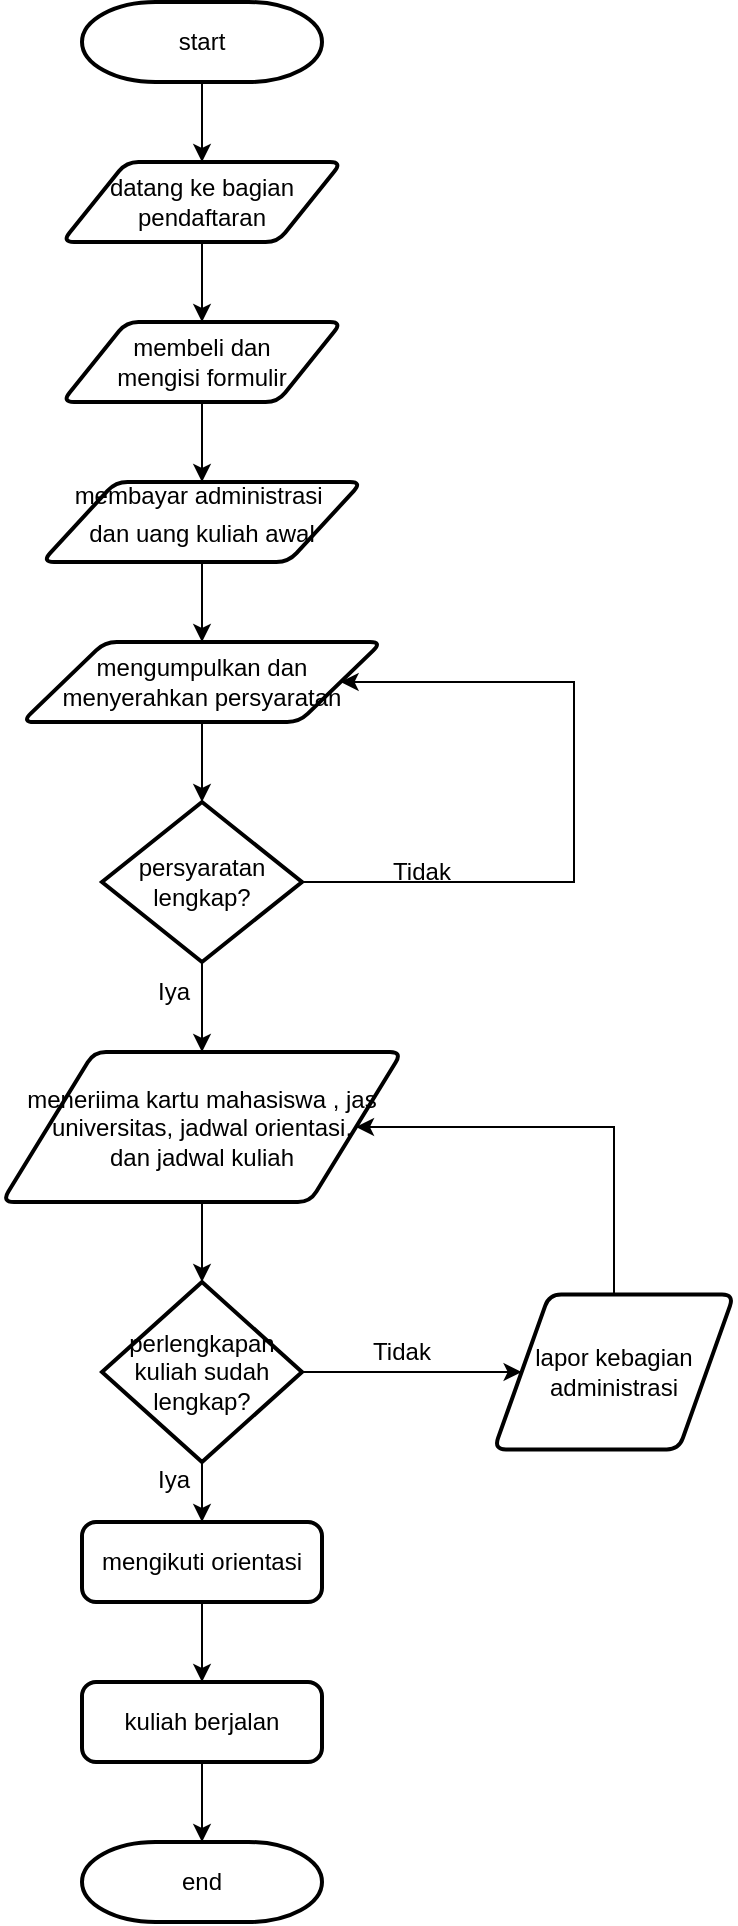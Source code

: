 <mxfile version="17.2.4" type="github">
  <diagram id="CHUaL_o50_h7TnW0UWq2" name="Page-1">
    <mxGraphModel dx="868" dy="520" grid="1" gridSize="10" guides="1" tooltips="1" connect="1" arrows="1" fold="1" page="1" pageScale="1" pageWidth="827" pageHeight="1169" math="0" shadow="0">
      <root>
        <mxCell id="0" />
        <mxCell id="1" parent="0" />
        <mxCell id="lYWz5LpffXI_vAOoT8XD-19" style="edgeStyle=orthogonalEdgeStyle;rounded=0;orthogonalLoop=1;jettySize=auto;html=1;exitX=0.5;exitY=1;exitDx=0;exitDy=0;exitPerimeter=0;entryX=0.5;entryY=0;entryDx=0;entryDy=0;fontSize=12;" edge="1" parent="1" source="lYWz5LpffXI_vAOoT8XD-2" target="lYWz5LpffXI_vAOoT8XD-3">
          <mxGeometry relative="1" as="geometry" />
        </mxCell>
        <mxCell id="lYWz5LpffXI_vAOoT8XD-2" value="start" style="strokeWidth=2;html=1;shape=mxgraph.flowchart.terminator;whiteSpace=wrap;" vertex="1" parent="1">
          <mxGeometry x="354" y="40" width="120" height="40" as="geometry" />
        </mxCell>
        <mxCell id="lYWz5LpffXI_vAOoT8XD-20" style="edgeStyle=orthogonalEdgeStyle;rounded=0;orthogonalLoop=1;jettySize=auto;html=1;exitX=0.5;exitY=1;exitDx=0;exitDy=0;entryX=0.5;entryY=0;entryDx=0;entryDy=0;fontSize=12;" edge="1" parent="1" source="lYWz5LpffXI_vAOoT8XD-3" target="lYWz5LpffXI_vAOoT8XD-4">
          <mxGeometry relative="1" as="geometry" />
        </mxCell>
        <mxCell id="lYWz5LpffXI_vAOoT8XD-3" value="datang ke bagian pendaftaran" style="shape=parallelogram;html=1;strokeWidth=2;perimeter=parallelogramPerimeter;whiteSpace=wrap;rounded=1;arcSize=12;size=0.23;" vertex="1" parent="1">
          <mxGeometry x="344" y="120" width="140" height="40" as="geometry" />
        </mxCell>
        <mxCell id="lYWz5LpffXI_vAOoT8XD-21" style="edgeStyle=orthogonalEdgeStyle;rounded=0;orthogonalLoop=1;jettySize=auto;html=1;exitX=0.5;exitY=1;exitDx=0;exitDy=0;entryX=0.5;entryY=0;entryDx=0;entryDy=0;fontSize=12;" edge="1" parent="1" source="lYWz5LpffXI_vAOoT8XD-4" target="lYWz5LpffXI_vAOoT8XD-5">
          <mxGeometry relative="1" as="geometry" />
        </mxCell>
        <mxCell id="lYWz5LpffXI_vAOoT8XD-4" value="membeli dan &lt;br&gt;mengisi formulir" style="shape=parallelogram;html=1;strokeWidth=2;perimeter=parallelogramPerimeter;whiteSpace=wrap;rounded=1;arcSize=12;size=0.23;" vertex="1" parent="1">
          <mxGeometry x="344" y="200" width="140" height="40" as="geometry" />
        </mxCell>
        <mxCell id="lYWz5LpffXI_vAOoT8XD-22" style="edgeStyle=orthogonalEdgeStyle;rounded=0;orthogonalLoop=1;jettySize=auto;html=1;exitX=0.5;exitY=1;exitDx=0;exitDy=0;entryX=0.5;entryY=0;entryDx=0;entryDy=0;fontSize=12;" edge="1" parent="1" source="lYWz5LpffXI_vAOoT8XD-5" target="lYWz5LpffXI_vAOoT8XD-6">
          <mxGeometry relative="1" as="geometry" />
        </mxCell>
        <mxCell id="lYWz5LpffXI_vAOoT8XD-5" value="&lt;p style=&quot;line-height: 0&quot;&gt;&lt;font style=&quot;font-size: 12px&quot;&gt;membayar administrasi&amp;nbsp;&lt;/font&gt;&lt;/p&gt;&lt;p style=&quot;line-height: 1.2&quot;&gt;&lt;font style=&quot;font-size: 12px ; line-height: 0.8&quot;&gt;dan uang kuliah awal&lt;/font&gt;&lt;/p&gt;" style="shape=parallelogram;html=1;strokeWidth=2;perimeter=parallelogramPerimeter;whiteSpace=wrap;rounded=1;arcSize=12;size=0.23;" vertex="1" parent="1">
          <mxGeometry x="334" y="280" width="160" height="40" as="geometry" />
        </mxCell>
        <mxCell id="lYWz5LpffXI_vAOoT8XD-23" style="edgeStyle=orthogonalEdgeStyle;rounded=0;orthogonalLoop=1;jettySize=auto;html=1;exitX=0.5;exitY=1;exitDx=0;exitDy=0;entryX=0.5;entryY=0;entryDx=0;entryDy=0;entryPerimeter=0;fontSize=12;" edge="1" parent="1" source="lYWz5LpffXI_vAOoT8XD-6" target="lYWz5LpffXI_vAOoT8XD-8">
          <mxGeometry relative="1" as="geometry" />
        </mxCell>
        <mxCell id="lYWz5LpffXI_vAOoT8XD-6" value="mengumpulkan dan menyerahkan persyaratan" style="shape=parallelogram;html=1;strokeWidth=2;perimeter=parallelogramPerimeter;whiteSpace=wrap;rounded=1;arcSize=12;size=0.23;" vertex="1" parent="1">
          <mxGeometry x="324" y="360" width="180" height="40" as="geometry" />
        </mxCell>
        <mxCell id="lYWz5LpffXI_vAOoT8XD-25" style="edgeStyle=orthogonalEdgeStyle;rounded=0;orthogonalLoop=1;jettySize=auto;html=1;exitX=0.5;exitY=1;exitDx=0;exitDy=0;exitPerimeter=0;entryX=0.5;entryY=0;entryDx=0;entryDy=0;fontSize=12;" edge="1" parent="1" source="lYWz5LpffXI_vAOoT8XD-8" target="lYWz5LpffXI_vAOoT8XD-10">
          <mxGeometry relative="1" as="geometry" />
        </mxCell>
        <mxCell id="lYWz5LpffXI_vAOoT8XD-34" style="edgeStyle=orthogonalEdgeStyle;rounded=0;orthogonalLoop=1;jettySize=auto;html=1;exitX=1;exitY=0.5;exitDx=0;exitDy=0;exitPerimeter=0;fontSize=12;entryX=1;entryY=0.5;entryDx=0;entryDy=0;" edge="1" parent="1" source="lYWz5LpffXI_vAOoT8XD-8" target="lYWz5LpffXI_vAOoT8XD-6">
          <mxGeometry relative="1" as="geometry">
            <mxPoint x="600" y="380" as="targetPoint" />
            <Array as="points">
              <mxPoint x="600" y="480" />
              <mxPoint x="600" y="380" />
            </Array>
          </mxGeometry>
        </mxCell>
        <mxCell id="lYWz5LpffXI_vAOoT8XD-8" value="persyaratan lengkap?" style="strokeWidth=2;html=1;shape=mxgraph.flowchart.decision;whiteSpace=wrap;" vertex="1" parent="1">
          <mxGeometry x="364" y="440" width="100" height="80" as="geometry" />
        </mxCell>
        <mxCell id="lYWz5LpffXI_vAOoT8XD-26" style="edgeStyle=orthogonalEdgeStyle;rounded=0;orthogonalLoop=1;jettySize=auto;html=1;exitX=0.5;exitY=1;exitDx=0;exitDy=0;entryX=0.5;entryY=0;entryDx=0;entryDy=0;entryPerimeter=0;fontSize=12;" edge="1" parent="1" source="lYWz5LpffXI_vAOoT8XD-10" target="lYWz5LpffXI_vAOoT8XD-12">
          <mxGeometry relative="1" as="geometry" />
        </mxCell>
        <mxCell id="lYWz5LpffXI_vAOoT8XD-10" value="meneriima kartu mahasiswa , jas universitas, jadwal orientasi, &lt;br&gt;dan jadwal kuliah" style="shape=parallelogram;html=1;strokeWidth=2;perimeter=parallelogramPerimeter;whiteSpace=wrap;rounded=1;arcSize=12;size=0.23;" vertex="1" parent="1">
          <mxGeometry x="314" y="565" width="200" height="75" as="geometry" />
        </mxCell>
        <mxCell id="lYWz5LpffXI_vAOoT8XD-28" style="edgeStyle=orthogonalEdgeStyle;rounded=0;orthogonalLoop=1;jettySize=auto;html=1;exitX=0.5;exitY=1;exitDx=0;exitDy=0;exitPerimeter=0;entryX=0.5;entryY=0;entryDx=0;entryDy=0;fontSize=12;" edge="1" parent="1" source="lYWz5LpffXI_vAOoT8XD-12" target="lYWz5LpffXI_vAOoT8XD-14">
          <mxGeometry relative="1" as="geometry" />
        </mxCell>
        <mxCell id="lYWz5LpffXI_vAOoT8XD-32" style="edgeStyle=orthogonalEdgeStyle;rounded=0;orthogonalLoop=1;jettySize=auto;html=1;exitX=1;exitY=0.5;exitDx=0;exitDy=0;exitPerimeter=0;entryX=0;entryY=0.5;entryDx=0;entryDy=0;fontSize=12;" edge="1" parent="1" source="lYWz5LpffXI_vAOoT8XD-12" target="lYWz5LpffXI_vAOoT8XD-13">
          <mxGeometry relative="1" as="geometry" />
        </mxCell>
        <mxCell id="lYWz5LpffXI_vAOoT8XD-12" value="perlengkapan kuliah sudah lengkap?" style="strokeWidth=2;html=1;shape=mxgraph.flowchart.decision;whiteSpace=wrap;" vertex="1" parent="1">
          <mxGeometry x="364" y="680" width="100" height="90" as="geometry" />
        </mxCell>
        <mxCell id="lYWz5LpffXI_vAOoT8XD-33" style="edgeStyle=orthogonalEdgeStyle;rounded=0;orthogonalLoop=1;jettySize=auto;html=1;exitX=0.5;exitY=0;exitDx=0;exitDy=0;fontSize=12;entryX=1;entryY=0.5;entryDx=0;entryDy=0;" edge="1" parent="1" source="lYWz5LpffXI_vAOoT8XD-13" target="lYWz5LpffXI_vAOoT8XD-10">
          <mxGeometry relative="1" as="geometry">
            <mxPoint x="620" y="600" as="targetPoint" />
            <Array as="points">
              <mxPoint x="620" y="603" />
            </Array>
          </mxGeometry>
        </mxCell>
        <mxCell id="lYWz5LpffXI_vAOoT8XD-13" value="lapor kebagian administrasi" style="shape=parallelogram;html=1;strokeWidth=2;perimeter=parallelogramPerimeter;whiteSpace=wrap;rounded=1;arcSize=12;size=0.23;" vertex="1" parent="1">
          <mxGeometry x="560" y="686.25" width="120" height="77.5" as="geometry" />
        </mxCell>
        <mxCell id="lYWz5LpffXI_vAOoT8XD-29" style="edgeStyle=orthogonalEdgeStyle;rounded=0;orthogonalLoop=1;jettySize=auto;html=1;exitX=0.5;exitY=1;exitDx=0;exitDy=0;entryX=0.5;entryY=0;entryDx=0;entryDy=0;fontSize=12;" edge="1" parent="1" source="lYWz5LpffXI_vAOoT8XD-14" target="lYWz5LpffXI_vAOoT8XD-15">
          <mxGeometry relative="1" as="geometry" />
        </mxCell>
        <mxCell id="lYWz5LpffXI_vAOoT8XD-14" value="mengikuti orientasi" style="rounded=1;whiteSpace=wrap;html=1;absoluteArcSize=1;arcSize=14;strokeWidth=2;" vertex="1" parent="1">
          <mxGeometry x="354" y="800" width="120" height="40" as="geometry" />
        </mxCell>
        <mxCell id="lYWz5LpffXI_vAOoT8XD-30" style="edgeStyle=orthogonalEdgeStyle;rounded=0;orthogonalLoop=1;jettySize=auto;html=1;exitX=0.5;exitY=1;exitDx=0;exitDy=0;entryX=0.5;entryY=0;entryDx=0;entryDy=0;entryPerimeter=0;fontSize=12;" edge="1" parent="1" source="lYWz5LpffXI_vAOoT8XD-15" target="lYWz5LpffXI_vAOoT8XD-16">
          <mxGeometry relative="1" as="geometry" />
        </mxCell>
        <mxCell id="lYWz5LpffXI_vAOoT8XD-15" value="kuliah berjalan" style="rounded=1;whiteSpace=wrap;html=1;absoluteArcSize=1;arcSize=14;strokeWidth=2;" vertex="1" parent="1">
          <mxGeometry x="354" y="880" width="120" height="40" as="geometry" />
        </mxCell>
        <mxCell id="lYWz5LpffXI_vAOoT8XD-16" value="end" style="strokeWidth=2;html=1;shape=mxgraph.flowchart.terminator;whiteSpace=wrap;" vertex="1" parent="1">
          <mxGeometry x="354" y="960" width="120" height="40" as="geometry" />
        </mxCell>
        <mxCell id="lYWz5LpffXI_vAOoT8XD-35" value="Iya" style="text;html=1;strokeColor=none;fillColor=none;align=center;verticalAlign=middle;whiteSpace=wrap;rounded=0;fontSize=12;" vertex="1" parent="1">
          <mxGeometry x="370" y="520" width="60" height="30" as="geometry" />
        </mxCell>
        <mxCell id="lYWz5LpffXI_vAOoT8XD-36" value="Tidak" style="text;html=1;strokeColor=none;fillColor=none;align=center;verticalAlign=middle;whiteSpace=wrap;rounded=0;fontSize=12;" vertex="1" parent="1">
          <mxGeometry x="494" y="460" width="60" height="30" as="geometry" />
        </mxCell>
        <mxCell id="lYWz5LpffXI_vAOoT8XD-37" value="Iya" style="text;html=1;strokeColor=none;fillColor=none;align=center;verticalAlign=middle;whiteSpace=wrap;rounded=0;fontSize=12;" vertex="1" parent="1">
          <mxGeometry x="370" y="763.75" width="60" height="30" as="geometry" />
        </mxCell>
        <mxCell id="lYWz5LpffXI_vAOoT8XD-38" value="Tidak" style="text;html=1;strokeColor=none;fillColor=none;align=center;verticalAlign=middle;whiteSpace=wrap;rounded=0;fontSize=12;" vertex="1" parent="1">
          <mxGeometry x="484" y="700" width="60" height="30" as="geometry" />
        </mxCell>
      </root>
    </mxGraphModel>
  </diagram>
</mxfile>
